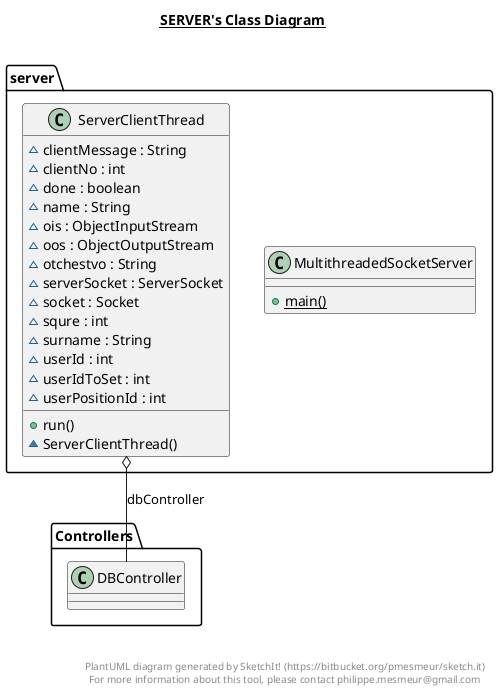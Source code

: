@startuml

title __SERVER's Class Diagram__\n

  namespace server {
    class server.MultithreadedSocketServer {
        {static} + main()
    }
  }

  namespace server {
    class server.ServerClientThread {
        ~ clientMessage : String
        ~ clientNo : int
        ~ done : boolean
        ~ name : String
        ~ ois : ObjectInputStream
        ~ oos : ObjectOutputStream
        ~ otchestvo : String
        ~ serverSocket : ServerSocket
        ~ socket : Socket
        ~ squre : int
        ~ surname : String
        ~ userId : int
        ~ userIdToSet : int
        ~ userPositionId : int
        + run()
        ~ ServerClientThread()
    }
  }
  

  server.ServerClientThread o-- Controllers.DBController : dbController


right footer


PlantUML diagram generated by SketchIt! (https://bitbucket.org/pmesmeur/sketch.it)
For more information about this tool, please contact philippe.mesmeur@gmail.com
endfooter

@enduml
